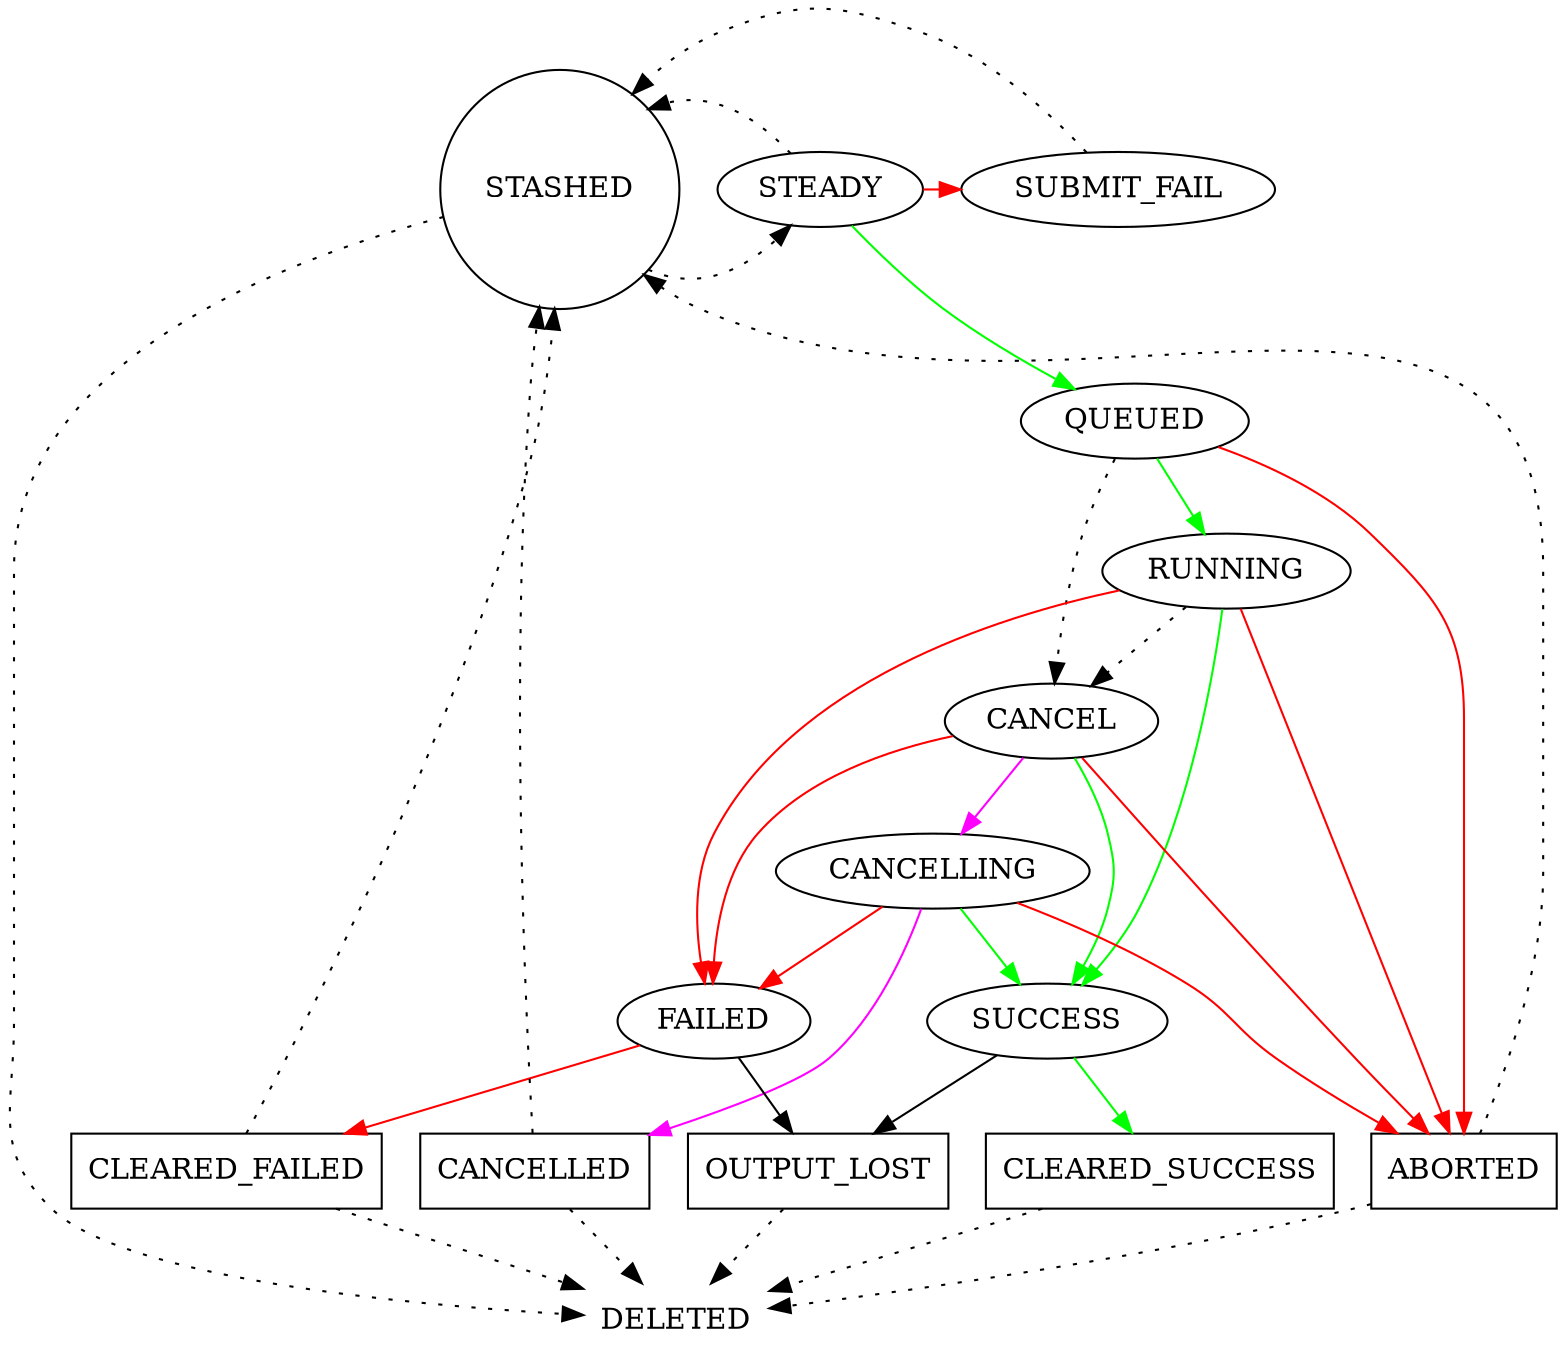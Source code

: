 digraph job_states { //concentrate="true";
    // Possible job states
    { rank="min"
        STASHED          [shape="circle"];    // The job is in preparation phase. It is being configured and cannot be executed yet.
        STEADY           [shape="ellipse"];   // The job has been configured and its dependencies are already set. It will be executed as soon as possible.
        SUBMIT_FAIL      [shape="ellipse"];   // The dispatcher has been unable to submit this job for execution.
    }
    {
        QUEUED           [shape="ellipse"];   // The dispatcher has submitted this job for execution and it is waiting for some resources to be available.
        RUNNING          [shape="ellipse"];   // The job is being executed.
        SUCCESS          [shape="ellipse"];   // The job has finished with exit code == 0
    }
    {
        CANCEL           [shape="ellipse"];   // The user has asked to cancel this job.
        CANCELLING       [shape="ellipse"];   // The dispatcher is trying to cancel this job
        FAILED           [shape="ellipse"];   // The job has finished with exit code != 0
    }
    { rank="same";
        CANCELLED        [shape="box"];       // The job has been cancelled.
        ABORTED          [shape="box"];       // The job has failed to complete its execution.
        CLEARED_SUCCESS  [shape="box"];       // The dispatcher has retrieved the output of this job.
        CLEARED_FAILED   [shape="box"];       // The dispatcher has retrieved the output of this job.
        OUTPUT_LOST      [shape="box"];       // The dispatcher could not retrieve the output of this job.
    }
    {
        DELETED          [shape="plaintext"]; // The job has been deleted.
    }
    
    // Expected flow
    STASHED         -> STEADY           [style="dotted",                  label=""];
    STEADY          -> QUEUED           [style="solid",  color="green",   label=""];
    QUEUED          -> RUNNING          [style="solid",  color="green",   label=""];
    RUNNING         -> SUCCESS          [style="solid",  color="green",   label=""];
    SUCCESS         -> CLEARED_SUCCESS  [style="solid",  color="green",   label=""];
    
    // Submit failure
    STEADY          -> SUBMIT_FAIL      [style="solid",  color="red",     label=""];
    
    // The job fails with exit code != 0
    RUNNING         -> FAILED           [style="solid",  color="red",     label=""];
    FAILED          -> CLEARED_FAILED   [style="solid",  color="red",     label=""];
    
    // The output is lost
    SUCCESS         -> OUTPUT_LOST      [style="solid",  label=""];
    FAILED          -> OUTPUT_LOST      [style="solid",  label=""];
    
    // The job is aborted
    QUEUED          -> ABORTED          [style="solid",  color="red",     label=""];
    RUNNING         -> ABORTED          [style="solid",  color="red",     label=""];
    
    // The job has to be cancelled
    QUEUED          -> CANCEL           [style="dotted", label=""];
    RUNNING         -> CANCEL           [style="dotted", label=""];
    CANCEL          -> CANCELLING       [style="solid",  color="magenta", label=""];
    CANCEL          -> ABORTED          [style="solid",  color="red",     label=""];
    CANCEL          -> FAILED           [style="solid",  color="red",     label=""];
    CANCEL          -> SUCCESS          [style="solid",  color="green",   label=""];
    CANCELLING      -> SUCCESS          [style="solid",  color="green",   label=""];
    CANCELLING      -> ABORTED          [style="solid",  color="red",     label=""];
    CANCELLING      -> FAILED           [style="solid",  color="red",     label=""];
    CANCELLING      -> CANCELLED        [style="solid",  color="magenta", label=""];
    
    // Reflows
    SUBMIT_FAIL     -> STASHED          [style="dotted",                  label=""];
    ABORTED         -> STASHED          [style="dotted",                  label=""];
    CANCELLED       -> STASHED          [style="dotted",                  label=""];
    CLEARED_FAILED  -> STASHED          [style="dotted",                  label=""];
    STEADY          -> STASHED          [style="dotted",                  label=""];
    
    // Remove
    STASHED         -> DELETED          [style="dotted",                  label=""];
    CANCELLED       -> DELETED          [style="dotted",                  label=""];
    ABORTED         -> DELETED          [style="dotted",                  label=""];
    CLEARED_SUCCESS -> DELETED          [style="dotted",                  label=""];
    CLEARED_FAILED  -> DELETED          [style="dotted",                  label=""];
    OUTPUT_LOST     -> DELETED          [style="dotted",                  label=""];
}
